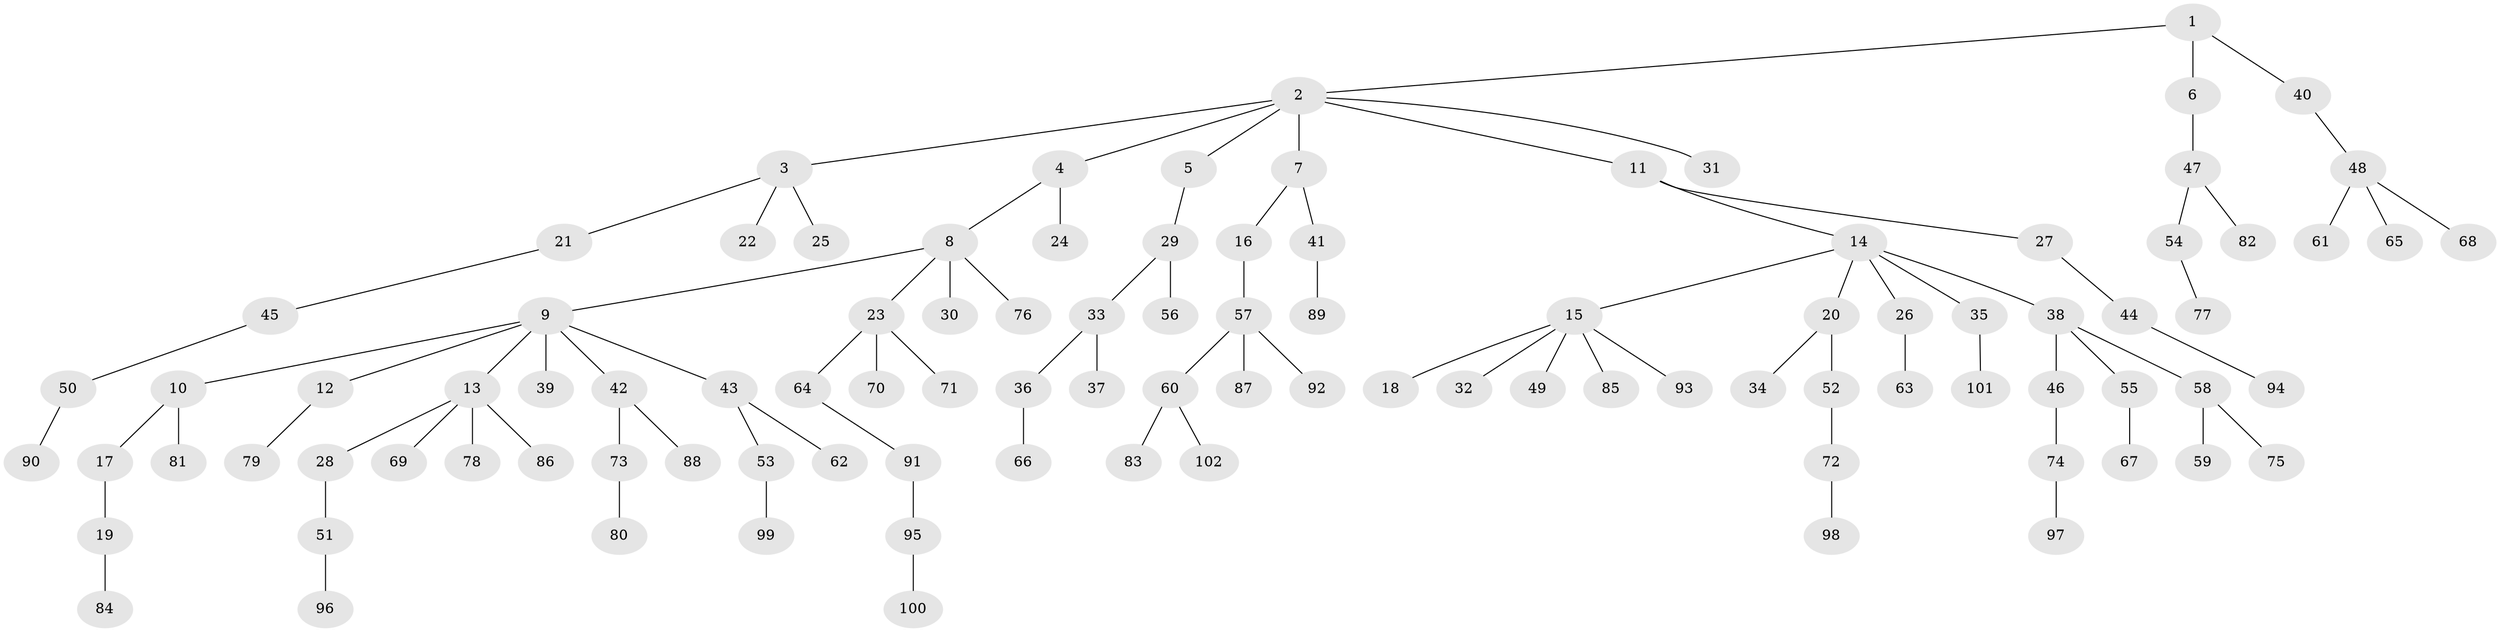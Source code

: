 // Generated by graph-tools (version 1.1) at 2025/53/03/09/25 04:53:18]
// undirected, 102 vertices, 101 edges
graph export_dot {
graph [start="1"]
  node [color=gray90,style=filled];
  1;
  2;
  3;
  4;
  5;
  6;
  7;
  8;
  9;
  10;
  11;
  12;
  13;
  14;
  15;
  16;
  17;
  18;
  19;
  20;
  21;
  22;
  23;
  24;
  25;
  26;
  27;
  28;
  29;
  30;
  31;
  32;
  33;
  34;
  35;
  36;
  37;
  38;
  39;
  40;
  41;
  42;
  43;
  44;
  45;
  46;
  47;
  48;
  49;
  50;
  51;
  52;
  53;
  54;
  55;
  56;
  57;
  58;
  59;
  60;
  61;
  62;
  63;
  64;
  65;
  66;
  67;
  68;
  69;
  70;
  71;
  72;
  73;
  74;
  75;
  76;
  77;
  78;
  79;
  80;
  81;
  82;
  83;
  84;
  85;
  86;
  87;
  88;
  89;
  90;
  91;
  92;
  93;
  94;
  95;
  96;
  97;
  98;
  99;
  100;
  101;
  102;
  1 -- 2;
  1 -- 6;
  1 -- 40;
  2 -- 3;
  2 -- 4;
  2 -- 5;
  2 -- 7;
  2 -- 11;
  2 -- 31;
  3 -- 21;
  3 -- 22;
  3 -- 25;
  4 -- 8;
  4 -- 24;
  5 -- 29;
  6 -- 47;
  7 -- 16;
  7 -- 41;
  8 -- 9;
  8 -- 23;
  8 -- 30;
  8 -- 76;
  9 -- 10;
  9 -- 12;
  9 -- 13;
  9 -- 39;
  9 -- 42;
  9 -- 43;
  10 -- 17;
  10 -- 81;
  11 -- 14;
  11 -- 27;
  12 -- 79;
  13 -- 28;
  13 -- 69;
  13 -- 78;
  13 -- 86;
  14 -- 15;
  14 -- 20;
  14 -- 26;
  14 -- 35;
  14 -- 38;
  15 -- 18;
  15 -- 32;
  15 -- 49;
  15 -- 85;
  15 -- 93;
  16 -- 57;
  17 -- 19;
  19 -- 84;
  20 -- 34;
  20 -- 52;
  21 -- 45;
  23 -- 64;
  23 -- 70;
  23 -- 71;
  26 -- 63;
  27 -- 44;
  28 -- 51;
  29 -- 33;
  29 -- 56;
  33 -- 36;
  33 -- 37;
  35 -- 101;
  36 -- 66;
  38 -- 46;
  38 -- 55;
  38 -- 58;
  40 -- 48;
  41 -- 89;
  42 -- 73;
  42 -- 88;
  43 -- 53;
  43 -- 62;
  44 -- 94;
  45 -- 50;
  46 -- 74;
  47 -- 54;
  47 -- 82;
  48 -- 61;
  48 -- 65;
  48 -- 68;
  50 -- 90;
  51 -- 96;
  52 -- 72;
  53 -- 99;
  54 -- 77;
  55 -- 67;
  57 -- 60;
  57 -- 87;
  57 -- 92;
  58 -- 59;
  58 -- 75;
  60 -- 83;
  60 -- 102;
  64 -- 91;
  72 -- 98;
  73 -- 80;
  74 -- 97;
  91 -- 95;
  95 -- 100;
}
